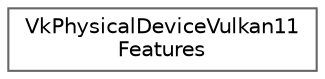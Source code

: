 digraph "类继承关系图"
{
 // LATEX_PDF_SIZE
  bgcolor="transparent";
  edge [fontname=Helvetica,fontsize=10,labelfontname=Helvetica,labelfontsize=10];
  node [fontname=Helvetica,fontsize=10,shape=box,height=0.2,width=0.4];
  rankdir="LR";
  Node0 [id="Node000000",label="VkPhysicalDeviceVulkan11\lFeatures",height=0.2,width=0.4,color="grey40", fillcolor="white", style="filled",URL="$struct_vk_physical_device_vulkan11_features.html",tooltip=" "];
}
